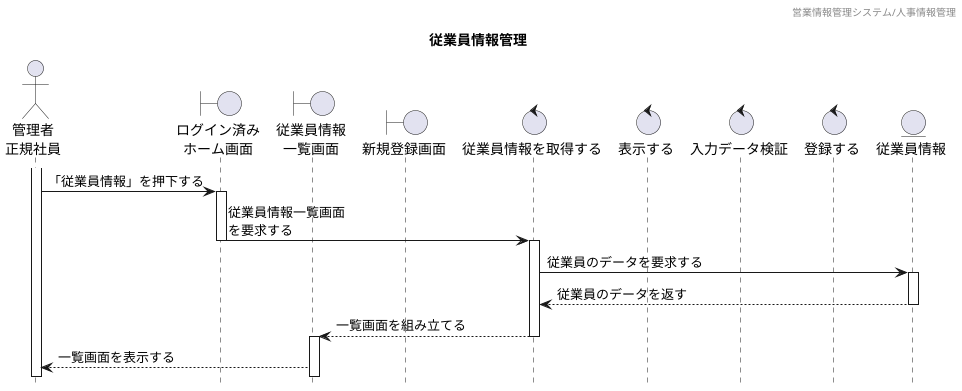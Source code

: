 @startuml シーケンス図

' 下アイコン除去
hide footbox
' ヘッダー
header 営業情報管理システム/人事情報管理
' タイトル
title 従業員情報管理


' アイコン
actor "管理者\n正規社員" as Act
boundary "ログイン済み\nホーム画面" as HomeSc
boundary "従業員情報\n一覧画面" as StaffListSc
boundary "新規登録画面" as RegiSc
control "従業員情報を取得する" as StaffCl
control "表示する" as ScCl
control "入力データ検証" as JudgeCl
control "登録する" as RegiCl
entity "従業員情報" as StaffDB



' ログイン済みホーム画面から一覧表示までのシーケンス
activate Act
Act -> HomeSc : 「従業員情報」を押下する
activate HomeSc
HomeSc -> StaffCl : 従業員情報一覧画面\nを要求する
deactivate
activate StaffCl

StaffCl -> StaffDB : 従業員のデータを要求する
activate StaffDB
StaffCl <-- StaffDB : 従業員のデータを返す
deactivate
StaffListSc <-- StaffCl : 一覧画面を組み立てる
deactivate
activate StaffListSc
Act <-- StaffListSc : 一覧画面を表示する


@enduml